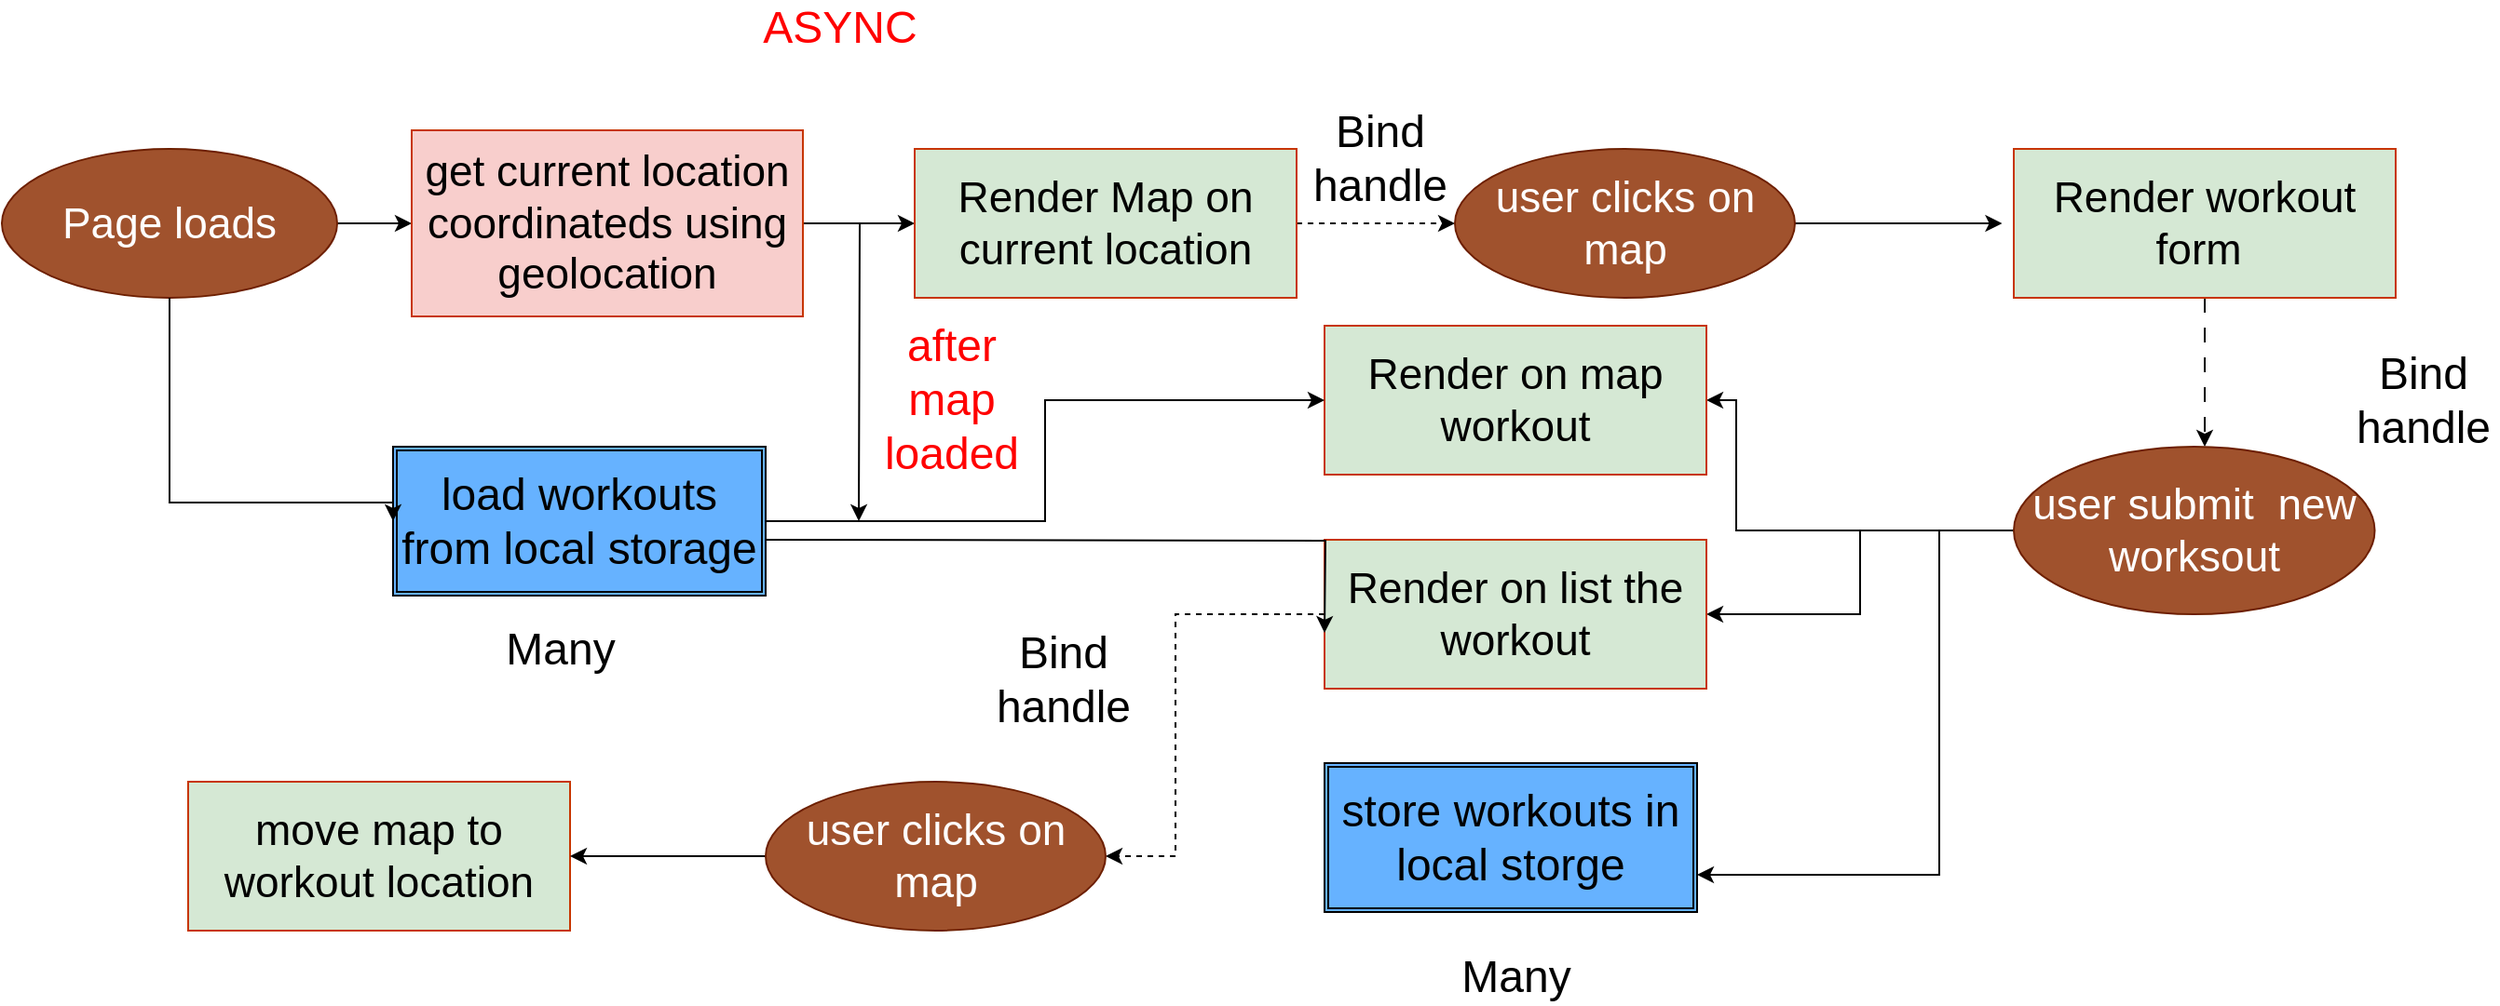 <mxfile version="23.1.2" type="github">
  <diagram name="Page-1" id="s6kPAQsjkrwf71C5Ajod">
    <mxGraphModel dx="1793" dy="923" grid="1" gridSize="10" guides="1" tooltips="1" connect="1" arrows="1" fold="1" page="1" pageScale="1" pageWidth="1169" pageHeight="827" math="0" shadow="0">
      <root>
        <mxCell id="0" />
        <mxCell id="1" parent="0" />
        <mxCell id="nXYT7aqyzv4ZNqB--j9o-5" value="" style="edgeStyle=orthogonalEdgeStyle;rounded=0;orthogonalLoop=1;jettySize=auto;html=1;" edge="1" parent="1" source="nXYT7aqyzv4ZNqB--j9o-3" target="nXYT7aqyzv4ZNqB--j9o-4">
          <mxGeometry relative="1" as="geometry" />
        </mxCell>
        <mxCell id="nXYT7aqyzv4ZNqB--j9o-3" value="Page loads" style="ellipse;whiteSpace=wrap;html=1;fillColor=#a0522d;strokeColor=#6D1F00;fontColor=#ffffff;fontSize=23;" vertex="1" parent="1">
          <mxGeometry x="10" y="130" width="180" height="80" as="geometry" />
        </mxCell>
        <mxCell id="nXYT7aqyzv4ZNqB--j9o-9" value="" style="edgeStyle=orthogonalEdgeStyle;rounded=0;orthogonalLoop=1;jettySize=auto;html=1;" edge="1" parent="1" source="nXYT7aqyzv4ZNqB--j9o-4" target="nXYT7aqyzv4ZNqB--j9o-8">
          <mxGeometry relative="1" as="geometry" />
        </mxCell>
        <mxCell id="nXYT7aqyzv4ZNqB--j9o-42" style="edgeStyle=orthogonalEdgeStyle;rounded=0;orthogonalLoop=1;jettySize=auto;html=1;" edge="1" parent="1" source="nXYT7aqyzv4ZNqB--j9o-4">
          <mxGeometry relative="1" as="geometry">
            <mxPoint x="470" y="330" as="targetPoint" />
          </mxGeometry>
        </mxCell>
        <mxCell id="nXYT7aqyzv4ZNqB--j9o-4" value="get current location coordinateds using geolocation" style="whiteSpace=wrap;html=1;fontSize=23;fillColor=#f8cecc;strokeColor=#C73500;fontColor=#000000;" vertex="1" parent="1">
          <mxGeometry x="230" y="120" width="210" height="100" as="geometry" />
        </mxCell>
        <mxCell id="nXYT7aqyzv4ZNqB--j9o-6" value="ASYNC" style="text;html=1;strokeColor=none;fillColor=default;align=center;verticalAlign=middle;whiteSpace=wrap;rounded=0;fontSize=24;gradientColor=none;fontColor=#ff0000;" vertex="1" parent="1">
          <mxGeometry x="420" y="50" width="80" height="30" as="geometry" />
        </mxCell>
        <mxCell id="nXYT7aqyzv4ZNqB--j9o-15" value="" style="edgeStyle=orthogonalEdgeStyle;rounded=0;orthogonalLoop=1;jettySize=auto;html=1;dashed=1;" edge="1" parent="1" source="nXYT7aqyzv4ZNqB--j9o-8" target="nXYT7aqyzv4ZNqB--j9o-14">
          <mxGeometry relative="1" as="geometry" />
        </mxCell>
        <mxCell id="nXYT7aqyzv4ZNqB--j9o-8" value="Render Map on current location" style="whiteSpace=wrap;html=1;fontSize=23;fillColor=#d5e8d4;strokeColor=#C73500;fontColor=#000000;" vertex="1" parent="1">
          <mxGeometry x="500" y="130" width="205" height="80" as="geometry" />
        </mxCell>
        <mxCell id="nXYT7aqyzv4ZNqB--j9o-24" value="" style="edgeStyle=orthogonalEdgeStyle;rounded=0;orthogonalLoop=1;jettySize=auto;html=1;" edge="1" parent="1" source="nXYT7aqyzv4ZNqB--j9o-14">
          <mxGeometry relative="1" as="geometry">
            <mxPoint x="1083.75" y="170" as="targetPoint" />
          </mxGeometry>
        </mxCell>
        <mxCell id="nXYT7aqyzv4ZNqB--j9o-14" value="user clicks on map" style="ellipse;whiteSpace=wrap;html=1;fontSize=23;fillColor=#a0522d;strokeColor=#6D1F00;fontColor=#ffffff;" vertex="1" parent="1">
          <mxGeometry x="790" y="130" width="182.5" height="80" as="geometry" />
        </mxCell>
        <mxCell id="nXYT7aqyzv4ZNqB--j9o-16" value="Bind handle" style="text;html=1;strokeColor=none;fillColor=default;align=center;verticalAlign=middle;whiteSpace=wrap;rounded=0;fontSize=24;gradientColor=none;fontColor=#000000;" vertex="1" parent="1">
          <mxGeometry x="710" y="120" width="80" height="30" as="geometry" />
        </mxCell>
        <mxCell id="nXYT7aqyzv4ZNqB--j9o-29" value="" style="edgeStyle=orthogonalEdgeStyle;rounded=0;orthogonalLoop=1;jettySize=auto;html=1;dashed=1;dashPattern=8 8;" edge="1" parent="1" source="nXYT7aqyzv4ZNqB--j9o-25">
          <mxGeometry relative="1" as="geometry">
            <mxPoint x="1192.5" y="290" as="targetPoint" />
          </mxGeometry>
        </mxCell>
        <mxCell id="nXYT7aqyzv4ZNqB--j9o-25" value="Render workout form&amp;nbsp;" style="whiteSpace=wrap;html=1;fontSize=23;fillColor=#d5e8d4;strokeColor=#C73500;fontColor=#000000;" vertex="1" parent="1">
          <mxGeometry x="1090" y="130" width="205" height="80" as="geometry" />
        </mxCell>
        <mxCell id="nXYT7aqyzv4ZNqB--j9o-26" value="Bind handle" style="text;html=1;strokeColor=none;fillColor=default;align=center;verticalAlign=middle;whiteSpace=wrap;rounded=0;fontSize=24;gradientColor=none;fontColor=#000000;" vertex="1" parent="1">
          <mxGeometry x="1270" y="250" width="80" height="30" as="geometry" />
        </mxCell>
        <mxCell id="nXYT7aqyzv4ZNqB--j9o-31" value="" style="edgeStyle=orthogonalEdgeStyle;rounded=0;orthogonalLoop=1;jettySize=auto;html=1;entryX=1;entryY=0.5;entryDx=0;entryDy=0;" edge="1" parent="1" source="nXYT7aqyzv4ZNqB--j9o-27" target="nXYT7aqyzv4ZNqB--j9o-35">
          <mxGeometry relative="1" as="geometry">
            <mxPoint x="941.255" y="265" as="targetPoint" />
            <Array as="points">
              <mxPoint x="941" y="335" />
              <mxPoint x="941" y="265" />
            </Array>
          </mxGeometry>
        </mxCell>
        <mxCell id="nXYT7aqyzv4ZNqB--j9o-32" style="edgeStyle=orthogonalEdgeStyle;rounded=0;orthogonalLoop=1;jettySize=auto;html=1;" edge="1" parent="1" source="nXYT7aqyzv4ZNqB--j9o-27" target="nXYT7aqyzv4ZNqB--j9o-34">
          <mxGeometry relative="1" as="geometry">
            <mxPoint x="940" y="380" as="targetPoint" />
          </mxGeometry>
        </mxCell>
        <mxCell id="nXYT7aqyzv4ZNqB--j9o-33" style="edgeStyle=orthogonalEdgeStyle;rounded=0;orthogonalLoop=1;jettySize=auto;html=1;" edge="1" parent="1" source="nXYT7aqyzv4ZNqB--j9o-27" target="nXYT7aqyzv4ZNqB--j9o-39">
          <mxGeometry relative="1" as="geometry">
            <mxPoint x="1030" y="490" as="targetPoint" />
            <Array as="points">
              <mxPoint x="1050" y="335" />
              <mxPoint x="1050" y="520" />
            </Array>
          </mxGeometry>
        </mxCell>
        <mxCell id="nXYT7aqyzv4ZNqB--j9o-27" value="user submit&amp;nbsp; new worksout" style="ellipse;whiteSpace=wrap;html=1;fontSize=23;fillColor=#a0522d;strokeColor=#6D1F00;fontColor=#ffffff;" vertex="1" parent="1">
          <mxGeometry x="1090" y="290" width="193.75" height="90" as="geometry" />
        </mxCell>
        <mxCell id="nXYT7aqyzv4ZNqB--j9o-46" style="edgeStyle=orthogonalEdgeStyle;rounded=0;orthogonalLoop=1;jettySize=auto;html=1;dashed=1;" edge="1" parent="1" source="nXYT7aqyzv4ZNqB--j9o-34" target="nXYT7aqyzv4ZNqB--j9o-48">
          <mxGeometry relative="1" as="geometry">
            <mxPoint x="510" y="520" as="targetPoint" />
            <Array as="points">
              <mxPoint x="640" y="380" />
              <mxPoint x="640" y="510" />
              <mxPoint x="561" y="510" />
            </Array>
          </mxGeometry>
        </mxCell>
        <mxCell id="nXYT7aqyzv4ZNqB--j9o-34" value="Render on list the workout" style="whiteSpace=wrap;html=1;fontSize=23;fillColor=#D5E8D4;strokeColor=#C73500;fontColor=#000000;" vertex="1" parent="1">
          <mxGeometry x="720" y="340" width="205" height="80" as="geometry" />
        </mxCell>
        <mxCell id="nXYT7aqyzv4ZNqB--j9o-35" value="Render on map workout" style="whiteSpace=wrap;html=1;fontSize=23;fillColor=#d5e8d4;strokeColor=#C73500;fontColor=#000000;" vertex="1" parent="1">
          <mxGeometry x="720" y="225" width="205" height="80" as="geometry" />
        </mxCell>
        <mxCell id="nXYT7aqyzv4ZNqB--j9o-39" value="&lt;font style=&quot;font-size: 24px;&quot;&gt;store workouts in local storge&lt;/font&gt;" style="shape=ext;double=1;rounded=0;whiteSpace=wrap;html=1;fillColor=#66B2FF;" vertex="1" parent="1">
          <mxGeometry x="720" y="460" width="200" height="80" as="geometry" />
        </mxCell>
        <mxCell id="nXYT7aqyzv4ZNqB--j9o-43" style="edgeStyle=orthogonalEdgeStyle;rounded=0;orthogonalLoop=1;jettySize=auto;html=1;" edge="1" parent="1" source="nXYT7aqyzv4ZNqB--j9o-40" target="nXYT7aqyzv4ZNqB--j9o-35">
          <mxGeometry relative="1" as="geometry" />
        </mxCell>
        <mxCell id="nXYT7aqyzv4ZNqB--j9o-44" style="edgeStyle=orthogonalEdgeStyle;rounded=0;orthogonalLoop=1;jettySize=auto;html=1;" edge="1" parent="1">
          <mxGeometry relative="1" as="geometry">
            <mxPoint x="420" y="340" as="sourcePoint" />
            <mxPoint x="720" y="390" as="targetPoint" />
          </mxGeometry>
        </mxCell>
        <mxCell id="nXYT7aqyzv4ZNqB--j9o-40" value="&lt;font style=&quot;font-size: 24px;&quot;&gt;load workouts from local storage&lt;/font&gt;" style="shape=ext;double=1;rounded=0;whiteSpace=wrap;html=1;fillColor=#66B2FF;" vertex="1" parent="1">
          <mxGeometry x="220" y="290" width="200" height="80" as="geometry" />
        </mxCell>
        <mxCell id="nXYT7aqyzv4ZNqB--j9o-41" style="edgeStyle=orthogonalEdgeStyle;rounded=0;orthogonalLoop=1;jettySize=auto;html=1;entryX=0;entryY=0.5;entryDx=0;entryDy=0;" edge="1" parent="1" source="nXYT7aqyzv4ZNqB--j9o-3" target="nXYT7aqyzv4ZNqB--j9o-40">
          <mxGeometry relative="1" as="geometry">
            <mxPoint x="400" y="420" as="targetPoint" />
            <Array as="points">
              <mxPoint x="100" y="320" />
            </Array>
          </mxGeometry>
        </mxCell>
        <mxCell id="nXYT7aqyzv4ZNqB--j9o-45" value="after map loaded" style="text;html=1;strokeColor=none;fillColor=default;align=center;verticalAlign=middle;whiteSpace=wrap;rounded=0;fontSize=24;gradientColor=none;fontColor=#ff0000;" vertex="1" parent="1">
          <mxGeometry x="480" y="220" width="80" height="90" as="geometry" />
        </mxCell>
        <mxCell id="nXYT7aqyzv4ZNqB--j9o-47" value="move map to workout location" style="whiteSpace=wrap;html=1;fontSize=23;fillColor=#D5E8D4;strokeColor=#C73500;fontColor=#000000;" vertex="1" parent="1">
          <mxGeometry x="110" y="470" width="205" height="80" as="geometry" />
        </mxCell>
        <mxCell id="nXYT7aqyzv4ZNqB--j9o-49" style="edgeStyle=orthogonalEdgeStyle;rounded=0;orthogonalLoop=1;jettySize=auto;html=1;" edge="1" parent="1" source="nXYT7aqyzv4ZNqB--j9o-48" target="nXYT7aqyzv4ZNqB--j9o-47">
          <mxGeometry relative="1" as="geometry" />
        </mxCell>
        <mxCell id="nXYT7aqyzv4ZNqB--j9o-48" value="user clicks on map" style="ellipse;whiteSpace=wrap;html=1;fontSize=23;fillColor=#a0522d;strokeColor=#6D1F00;fontColor=#ffffff;" vertex="1" parent="1">
          <mxGeometry x="420" y="470" width="182.5" height="80" as="geometry" />
        </mxCell>
        <mxCell id="nXYT7aqyzv4ZNqB--j9o-50" value="Bind handle" style="text;html=1;strokeColor=none;fillColor=default;align=center;verticalAlign=middle;whiteSpace=wrap;rounded=0;fontSize=24;gradientColor=none;fontColor=#000000;" vertex="1" parent="1">
          <mxGeometry x="540" y="400" width="80" height="30" as="geometry" />
        </mxCell>
        <mxCell id="nXYT7aqyzv4ZNqB--j9o-51" value="Many" style="text;html=1;strokeColor=none;fillColor=default;align=center;verticalAlign=middle;whiteSpace=wrap;rounded=0;fontSize=24;gradientColor=none;fontColor=#000000;" vertex="1" parent="1">
          <mxGeometry x="782.5" y="570" width="80" height="10" as="geometry" />
        </mxCell>
        <mxCell id="nXYT7aqyzv4ZNqB--j9o-53" value="Many" style="text;html=1;strokeColor=none;fillColor=default;align=center;verticalAlign=middle;whiteSpace=wrap;rounded=0;fontSize=24;gradientColor=none;fontColor=#000000;" vertex="1" parent="1">
          <mxGeometry x="270" y="384" width="80" height="30" as="geometry" />
        </mxCell>
      </root>
    </mxGraphModel>
  </diagram>
</mxfile>

